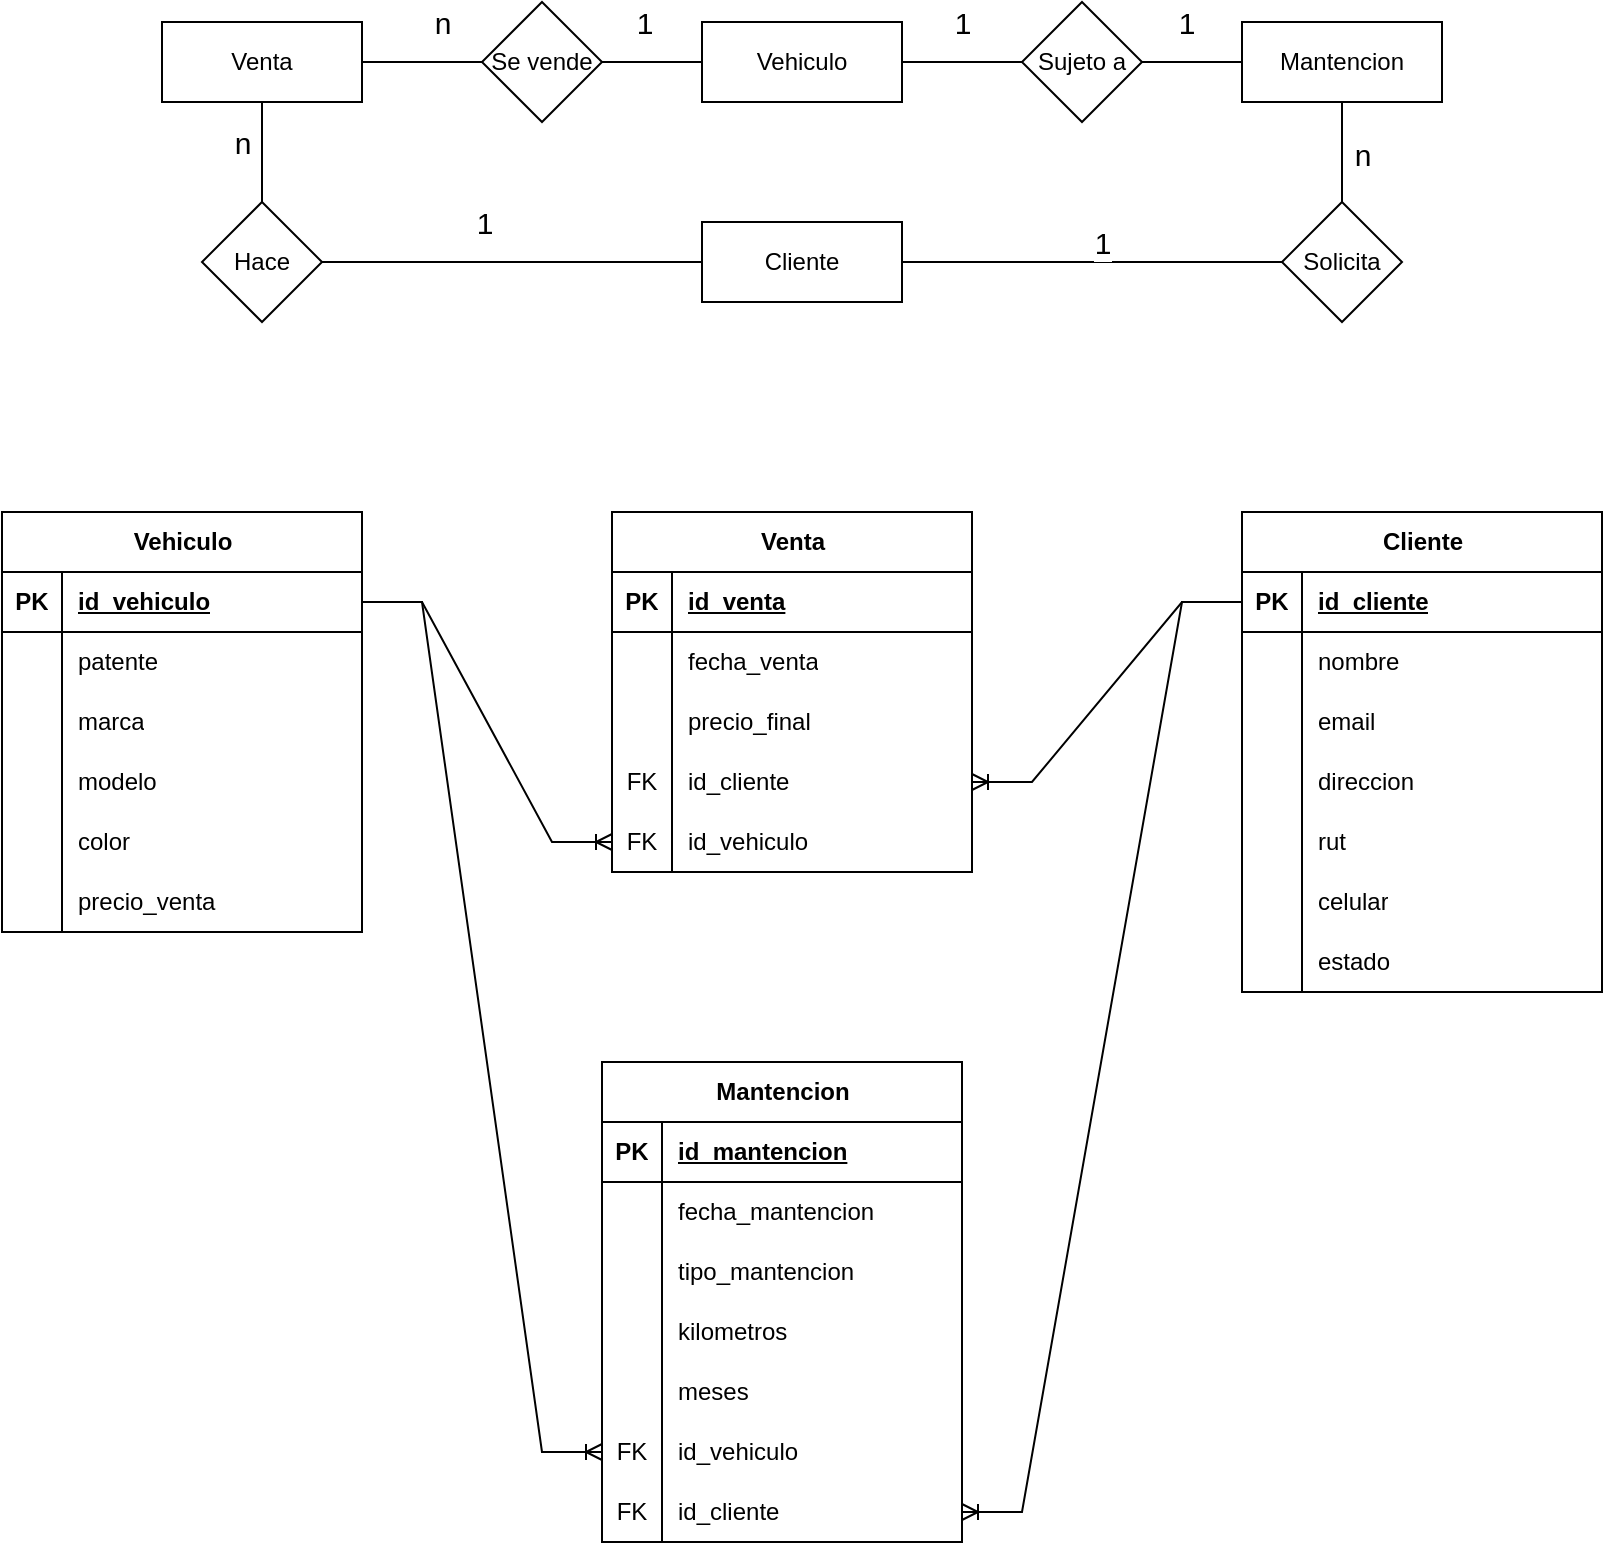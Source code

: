 <mxfile version="24.7.8">
  <diagram name="Modulo 3 | Ejercicio 1" id="o_HtI7HQGB5hyxPRNm6t">
    <mxGraphModel dx="1195" dy="673" grid="1" gridSize="10" guides="1" tooltips="1" connect="1" arrows="1" fold="1" page="1" pageScale="1" pageWidth="850" pageHeight="1100" math="0" shadow="0">
      <root>
        <mxCell id="0" />
        <mxCell id="1" parent="0" />
        <mxCell id="LucQXg61lCwpL9IWr-cL-1" value="Venta" style="whiteSpace=wrap;html=1;align=center;" vertex="1" parent="1">
          <mxGeometry x="110" y="50" width="100" height="40" as="geometry" />
        </mxCell>
        <mxCell id="LucQXg61lCwpL9IWr-cL-2" value="Vehiculo" style="whiteSpace=wrap;html=1;align=center;" vertex="1" parent="1">
          <mxGeometry x="380" y="50" width="100" height="40" as="geometry" />
        </mxCell>
        <mxCell id="LucQXg61lCwpL9IWr-cL-15" value="&lt;font style=&quot;font-size: 15px;&quot;&gt;1&lt;/font&gt;" style="edgeStyle=orthogonalEdgeStyle;rounded=0;orthogonalLoop=1;jettySize=auto;html=1;entryX=0;entryY=0.5;entryDx=0;entryDy=0;endArrow=none;endFill=0;" edge="1" parent="1" source="LucQXg61lCwpL9IWr-cL-3" target="LucQXg61lCwpL9IWr-cL-12">
          <mxGeometry x="0.053" y="10" relative="1" as="geometry">
            <mxPoint as="offset" />
          </mxGeometry>
        </mxCell>
        <mxCell id="LucQXg61lCwpL9IWr-cL-19" style="edgeStyle=orthogonalEdgeStyle;rounded=0;orthogonalLoop=1;jettySize=auto;html=1;entryX=1;entryY=0.5;entryDx=0;entryDy=0;endArrow=none;endFill=0;" edge="1" parent="1" source="LucQXg61lCwpL9IWr-cL-3" target="LucQXg61lCwpL9IWr-cL-7">
          <mxGeometry relative="1" as="geometry" />
        </mxCell>
        <mxCell id="LucQXg61lCwpL9IWr-cL-21" value="&lt;font style=&quot;font-size: 15px;&quot;&gt;1&lt;/font&gt;" style="edgeLabel;html=1;align=center;verticalAlign=middle;resizable=0;points=[];" vertex="1" connectable="0" parent="LucQXg61lCwpL9IWr-cL-19">
          <mxGeometry x="0.123" relative="1" as="geometry">
            <mxPoint x="-3" y="-20" as="offset" />
          </mxGeometry>
        </mxCell>
        <mxCell id="LucQXg61lCwpL9IWr-cL-3" value="Cliente" style="whiteSpace=wrap;html=1;align=center;" vertex="1" parent="1">
          <mxGeometry x="380" y="150" width="100" height="40" as="geometry" />
        </mxCell>
        <mxCell id="LucQXg61lCwpL9IWr-cL-4" value="Mantencion" style="whiteSpace=wrap;html=1;align=center;" vertex="1" parent="1">
          <mxGeometry x="650" y="50" width="100" height="40" as="geometry" />
        </mxCell>
        <mxCell id="LucQXg61lCwpL9IWr-cL-16" style="edgeStyle=orthogonalEdgeStyle;rounded=0;orthogonalLoop=1;jettySize=auto;html=1;entryX=0;entryY=0.5;entryDx=0;entryDy=0;endArrow=none;endFill=0;" edge="1" parent="1" source="LucQXg61lCwpL9IWr-cL-5" target="LucQXg61lCwpL9IWr-cL-2">
          <mxGeometry relative="1" as="geometry" />
        </mxCell>
        <mxCell id="LucQXg61lCwpL9IWr-cL-18" value="&lt;font style=&quot;font-size: 15px;&quot;&gt;1&lt;/font&gt;" style="edgeLabel;html=1;align=center;verticalAlign=middle;resizable=0;points=[];" vertex="1" connectable="0" parent="LucQXg61lCwpL9IWr-cL-16">
          <mxGeometry x="-0.183" y="2" relative="1" as="geometry">
            <mxPoint y="-18" as="offset" />
          </mxGeometry>
        </mxCell>
        <mxCell id="LucQXg61lCwpL9IWr-cL-17" value="&lt;font style=&quot;font-size: 15px;&quot;&gt;n&lt;/font&gt;" style="edgeStyle=orthogonalEdgeStyle;rounded=0;orthogonalLoop=1;jettySize=auto;html=1;entryX=1;entryY=0.5;entryDx=0;entryDy=0;endArrow=none;endFill=0;" edge="1" parent="1" source="LucQXg61lCwpL9IWr-cL-5" target="LucQXg61lCwpL9IWr-cL-1">
          <mxGeometry x="-0.333" y="-20" relative="1" as="geometry">
            <Array as="points">
              <mxPoint x="240" y="70" />
              <mxPoint x="240" y="70" />
            </Array>
            <mxPoint as="offset" />
          </mxGeometry>
        </mxCell>
        <mxCell id="LucQXg61lCwpL9IWr-cL-5" value="Se vende" style="shape=rhombus;perimeter=rhombusPerimeter;whiteSpace=wrap;html=1;align=center;" vertex="1" parent="1">
          <mxGeometry x="270" y="40" width="60" height="60" as="geometry" />
        </mxCell>
        <mxCell id="LucQXg61lCwpL9IWr-cL-8" style="edgeStyle=orthogonalEdgeStyle;rounded=0;orthogonalLoop=1;jettySize=auto;html=1;entryX=0;entryY=0.5;entryDx=0;entryDy=0;endArrow=none;endFill=0;" edge="1" parent="1" source="LucQXg61lCwpL9IWr-cL-6" target="LucQXg61lCwpL9IWr-cL-4">
          <mxGeometry relative="1" as="geometry" />
        </mxCell>
        <mxCell id="LucQXg61lCwpL9IWr-cL-11" value="1" style="edgeLabel;html=1;align=center;verticalAlign=middle;resizable=0;points=[];fontSize=15;" vertex="1" connectable="0" parent="LucQXg61lCwpL9IWr-cL-8">
          <mxGeometry x="-0.12" y="-1" relative="1" as="geometry">
            <mxPoint y="-21" as="offset" />
          </mxGeometry>
        </mxCell>
        <mxCell id="LucQXg61lCwpL9IWr-cL-9" style="edgeStyle=orthogonalEdgeStyle;rounded=0;orthogonalLoop=1;jettySize=auto;html=1;exitX=0;exitY=0.5;exitDx=0;exitDy=0;entryX=1;entryY=0.5;entryDx=0;entryDy=0;endArrow=none;endFill=0;" edge="1" parent="1" source="LucQXg61lCwpL9IWr-cL-6" target="LucQXg61lCwpL9IWr-cL-2">
          <mxGeometry relative="1" as="geometry" />
        </mxCell>
        <mxCell id="LucQXg61lCwpL9IWr-cL-10" value="1" style="edgeLabel;html=1;align=center;verticalAlign=middle;resizable=0;points=[];fontSize=15;" vertex="1" connectable="0" parent="LucQXg61lCwpL9IWr-cL-9">
          <mxGeometry y="2" relative="1" as="geometry">
            <mxPoint y="-22" as="offset" />
          </mxGeometry>
        </mxCell>
        <mxCell id="LucQXg61lCwpL9IWr-cL-6" value="Sujeto a" style="shape=rhombus;perimeter=rhombusPerimeter;whiteSpace=wrap;html=1;align=center;" vertex="1" parent="1">
          <mxGeometry x="540" y="40" width="60" height="60" as="geometry" />
        </mxCell>
        <mxCell id="LucQXg61lCwpL9IWr-cL-20" value="&lt;font style=&quot;font-size: 15px;&quot;&gt;n&lt;/font&gt;" style="edgeStyle=orthogonalEdgeStyle;rounded=0;orthogonalLoop=1;jettySize=auto;html=1;entryX=0.5;entryY=1;entryDx=0;entryDy=0;endArrow=none;endFill=0;" edge="1" parent="1" source="LucQXg61lCwpL9IWr-cL-7" target="LucQXg61lCwpL9IWr-cL-1">
          <mxGeometry x="0.2" y="10" relative="1" as="geometry">
            <mxPoint as="offset" />
          </mxGeometry>
        </mxCell>
        <mxCell id="LucQXg61lCwpL9IWr-cL-7" value="Hace" style="shape=rhombus;perimeter=rhombusPerimeter;whiteSpace=wrap;html=1;align=center;" vertex="1" parent="1">
          <mxGeometry x="130" y="140" width="60" height="60" as="geometry" />
        </mxCell>
        <mxCell id="LucQXg61lCwpL9IWr-cL-13" style="edgeStyle=orthogonalEdgeStyle;rounded=0;orthogonalLoop=1;jettySize=auto;html=1;entryX=0.5;entryY=1;entryDx=0;entryDy=0;endArrow=none;endFill=0;" edge="1" parent="1" source="LucQXg61lCwpL9IWr-cL-12" target="LucQXg61lCwpL9IWr-cL-4">
          <mxGeometry relative="1" as="geometry" />
        </mxCell>
        <mxCell id="LucQXg61lCwpL9IWr-cL-14" value="&lt;font style=&quot;font-size: 15px;&quot;&gt;n&lt;/font&gt;" style="edgeLabel;html=1;align=center;verticalAlign=middle;resizable=0;points=[];" vertex="1" connectable="0" parent="LucQXg61lCwpL9IWr-cL-13">
          <mxGeometry x="-0.15" y="-3" relative="1" as="geometry">
            <mxPoint x="7" y="-3" as="offset" />
          </mxGeometry>
        </mxCell>
        <mxCell id="LucQXg61lCwpL9IWr-cL-12" value="Solicita" style="shape=rhombus;perimeter=rhombusPerimeter;whiteSpace=wrap;html=1;align=center;" vertex="1" parent="1">
          <mxGeometry x="670" y="140" width="60" height="60" as="geometry" />
        </mxCell>
        <mxCell id="LucQXg61lCwpL9IWr-cL-22" value="Vehiculo" style="shape=table;startSize=30;container=1;collapsible=1;childLayout=tableLayout;fixedRows=1;rowLines=0;fontStyle=1;align=center;resizeLast=1;html=1;" vertex="1" parent="1">
          <mxGeometry x="30" y="295" width="180" height="210" as="geometry" />
        </mxCell>
        <mxCell id="LucQXg61lCwpL9IWr-cL-23" value="" style="shape=tableRow;horizontal=0;startSize=0;swimlaneHead=0;swimlaneBody=0;fillColor=none;collapsible=0;dropTarget=0;points=[[0,0.5],[1,0.5]];portConstraint=eastwest;top=0;left=0;right=0;bottom=1;" vertex="1" parent="LucQXg61lCwpL9IWr-cL-22">
          <mxGeometry y="30" width="180" height="30" as="geometry" />
        </mxCell>
        <mxCell id="LucQXg61lCwpL9IWr-cL-24" value="PK" style="shape=partialRectangle;connectable=0;fillColor=none;top=0;left=0;bottom=0;right=0;fontStyle=1;overflow=hidden;whiteSpace=wrap;html=1;" vertex="1" parent="LucQXg61lCwpL9IWr-cL-23">
          <mxGeometry width="30" height="30" as="geometry">
            <mxRectangle width="30" height="30" as="alternateBounds" />
          </mxGeometry>
        </mxCell>
        <mxCell id="LucQXg61lCwpL9IWr-cL-25" value="id_vehiculo" style="shape=partialRectangle;connectable=0;fillColor=none;top=0;left=0;bottom=0;right=0;align=left;spacingLeft=6;fontStyle=5;overflow=hidden;whiteSpace=wrap;html=1;" vertex="1" parent="LucQXg61lCwpL9IWr-cL-23">
          <mxGeometry x="30" width="150" height="30" as="geometry">
            <mxRectangle width="150" height="30" as="alternateBounds" />
          </mxGeometry>
        </mxCell>
        <mxCell id="LucQXg61lCwpL9IWr-cL-26" value="" style="shape=tableRow;horizontal=0;startSize=0;swimlaneHead=0;swimlaneBody=0;fillColor=none;collapsible=0;dropTarget=0;points=[[0,0.5],[1,0.5]];portConstraint=eastwest;top=0;left=0;right=0;bottom=0;" vertex="1" parent="LucQXg61lCwpL9IWr-cL-22">
          <mxGeometry y="60" width="180" height="30" as="geometry" />
        </mxCell>
        <mxCell id="LucQXg61lCwpL9IWr-cL-27" value="" style="shape=partialRectangle;connectable=0;fillColor=none;top=0;left=0;bottom=0;right=0;editable=1;overflow=hidden;whiteSpace=wrap;html=1;" vertex="1" parent="LucQXg61lCwpL9IWr-cL-26">
          <mxGeometry width="30" height="30" as="geometry">
            <mxRectangle width="30" height="30" as="alternateBounds" />
          </mxGeometry>
        </mxCell>
        <mxCell id="LucQXg61lCwpL9IWr-cL-28" value="patente" style="shape=partialRectangle;connectable=0;fillColor=none;top=0;left=0;bottom=0;right=0;align=left;spacingLeft=6;overflow=hidden;whiteSpace=wrap;html=1;" vertex="1" parent="LucQXg61lCwpL9IWr-cL-26">
          <mxGeometry x="30" width="150" height="30" as="geometry">
            <mxRectangle width="150" height="30" as="alternateBounds" />
          </mxGeometry>
        </mxCell>
        <mxCell id="LucQXg61lCwpL9IWr-cL-29" value="" style="shape=tableRow;horizontal=0;startSize=0;swimlaneHead=0;swimlaneBody=0;fillColor=none;collapsible=0;dropTarget=0;points=[[0,0.5],[1,0.5]];portConstraint=eastwest;top=0;left=0;right=0;bottom=0;" vertex="1" parent="LucQXg61lCwpL9IWr-cL-22">
          <mxGeometry y="90" width="180" height="30" as="geometry" />
        </mxCell>
        <mxCell id="LucQXg61lCwpL9IWr-cL-30" value="" style="shape=partialRectangle;connectable=0;fillColor=none;top=0;left=0;bottom=0;right=0;editable=1;overflow=hidden;whiteSpace=wrap;html=1;" vertex="1" parent="LucQXg61lCwpL9IWr-cL-29">
          <mxGeometry width="30" height="30" as="geometry">
            <mxRectangle width="30" height="30" as="alternateBounds" />
          </mxGeometry>
        </mxCell>
        <mxCell id="LucQXg61lCwpL9IWr-cL-31" value="marca" style="shape=partialRectangle;connectable=0;fillColor=none;top=0;left=0;bottom=0;right=0;align=left;spacingLeft=6;overflow=hidden;whiteSpace=wrap;html=1;" vertex="1" parent="LucQXg61lCwpL9IWr-cL-29">
          <mxGeometry x="30" width="150" height="30" as="geometry">
            <mxRectangle width="150" height="30" as="alternateBounds" />
          </mxGeometry>
        </mxCell>
        <mxCell id="LucQXg61lCwpL9IWr-cL-32" value="" style="shape=tableRow;horizontal=0;startSize=0;swimlaneHead=0;swimlaneBody=0;fillColor=none;collapsible=0;dropTarget=0;points=[[0,0.5],[1,0.5]];portConstraint=eastwest;top=0;left=0;right=0;bottom=0;" vertex="1" parent="LucQXg61lCwpL9IWr-cL-22">
          <mxGeometry y="120" width="180" height="30" as="geometry" />
        </mxCell>
        <mxCell id="LucQXg61lCwpL9IWr-cL-33" value="" style="shape=partialRectangle;connectable=0;fillColor=none;top=0;left=0;bottom=0;right=0;editable=1;overflow=hidden;whiteSpace=wrap;html=1;" vertex="1" parent="LucQXg61lCwpL9IWr-cL-32">
          <mxGeometry width="30" height="30" as="geometry">
            <mxRectangle width="30" height="30" as="alternateBounds" />
          </mxGeometry>
        </mxCell>
        <mxCell id="LucQXg61lCwpL9IWr-cL-34" value="modelo" style="shape=partialRectangle;connectable=0;fillColor=none;top=0;left=0;bottom=0;right=0;align=left;spacingLeft=6;overflow=hidden;whiteSpace=wrap;html=1;" vertex="1" parent="LucQXg61lCwpL9IWr-cL-32">
          <mxGeometry x="30" width="150" height="30" as="geometry">
            <mxRectangle width="150" height="30" as="alternateBounds" />
          </mxGeometry>
        </mxCell>
        <mxCell id="LucQXg61lCwpL9IWr-cL-35" value="" style="shape=tableRow;horizontal=0;startSize=0;swimlaneHead=0;swimlaneBody=0;fillColor=none;collapsible=0;dropTarget=0;points=[[0,0.5],[1,0.5]];portConstraint=eastwest;top=0;left=0;right=0;bottom=0;" vertex="1" parent="LucQXg61lCwpL9IWr-cL-22">
          <mxGeometry y="150" width="180" height="30" as="geometry" />
        </mxCell>
        <mxCell id="LucQXg61lCwpL9IWr-cL-36" value="" style="shape=partialRectangle;connectable=0;fillColor=none;top=0;left=0;bottom=0;right=0;editable=1;overflow=hidden;whiteSpace=wrap;html=1;" vertex="1" parent="LucQXg61lCwpL9IWr-cL-35">
          <mxGeometry width="30" height="30" as="geometry">
            <mxRectangle width="30" height="30" as="alternateBounds" />
          </mxGeometry>
        </mxCell>
        <mxCell id="LucQXg61lCwpL9IWr-cL-37" value="color" style="shape=partialRectangle;connectable=0;fillColor=none;top=0;left=0;bottom=0;right=0;align=left;spacingLeft=6;overflow=hidden;whiteSpace=wrap;html=1;" vertex="1" parent="LucQXg61lCwpL9IWr-cL-35">
          <mxGeometry x="30" width="150" height="30" as="geometry">
            <mxRectangle width="150" height="30" as="alternateBounds" />
          </mxGeometry>
        </mxCell>
        <mxCell id="LucQXg61lCwpL9IWr-cL-38" value="" style="shape=tableRow;horizontal=0;startSize=0;swimlaneHead=0;swimlaneBody=0;fillColor=none;collapsible=0;dropTarget=0;points=[[0,0.5],[1,0.5]];portConstraint=eastwest;top=0;left=0;right=0;bottom=0;" vertex="1" parent="LucQXg61lCwpL9IWr-cL-22">
          <mxGeometry y="180" width="180" height="30" as="geometry" />
        </mxCell>
        <mxCell id="LucQXg61lCwpL9IWr-cL-39" value="" style="shape=partialRectangle;connectable=0;fillColor=none;top=0;left=0;bottom=0;right=0;editable=1;overflow=hidden;whiteSpace=wrap;html=1;" vertex="1" parent="LucQXg61lCwpL9IWr-cL-38">
          <mxGeometry width="30" height="30" as="geometry">
            <mxRectangle width="30" height="30" as="alternateBounds" />
          </mxGeometry>
        </mxCell>
        <mxCell id="LucQXg61lCwpL9IWr-cL-40" value="precio_venta" style="shape=partialRectangle;connectable=0;fillColor=none;top=0;left=0;bottom=0;right=0;align=left;spacingLeft=6;overflow=hidden;whiteSpace=wrap;html=1;" vertex="1" parent="LucQXg61lCwpL9IWr-cL-38">
          <mxGeometry x="30" width="150" height="30" as="geometry">
            <mxRectangle width="150" height="30" as="alternateBounds" />
          </mxGeometry>
        </mxCell>
        <mxCell id="LucQXg61lCwpL9IWr-cL-47" value="Venta" style="shape=table;startSize=30;container=1;collapsible=1;childLayout=tableLayout;fixedRows=1;rowLines=0;fontStyle=1;align=center;resizeLast=1;html=1;" vertex="1" parent="1">
          <mxGeometry x="335" y="295" width="180" height="180" as="geometry" />
        </mxCell>
        <mxCell id="LucQXg61lCwpL9IWr-cL-48" value="" style="shape=tableRow;horizontal=0;startSize=0;swimlaneHead=0;swimlaneBody=0;fillColor=none;collapsible=0;dropTarget=0;points=[[0,0.5],[1,0.5]];portConstraint=eastwest;top=0;left=0;right=0;bottom=1;" vertex="1" parent="LucQXg61lCwpL9IWr-cL-47">
          <mxGeometry y="30" width="180" height="30" as="geometry" />
        </mxCell>
        <mxCell id="LucQXg61lCwpL9IWr-cL-49" value="PK" style="shape=partialRectangle;connectable=0;fillColor=none;top=0;left=0;bottom=0;right=0;fontStyle=1;overflow=hidden;whiteSpace=wrap;html=1;" vertex="1" parent="LucQXg61lCwpL9IWr-cL-48">
          <mxGeometry width="30" height="30" as="geometry">
            <mxRectangle width="30" height="30" as="alternateBounds" />
          </mxGeometry>
        </mxCell>
        <mxCell id="LucQXg61lCwpL9IWr-cL-50" value="id_venta" style="shape=partialRectangle;connectable=0;fillColor=none;top=0;left=0;bottom=0;right=0;align=left;spacingLeft=6;fontStyle=5;overflow=hidden;whiteSpace=wrap;html=1;" vertex="1" parent="LucQXg61lCwpL9IWr-cL-48">
          <mxGeometry x="30" width="150" height="30" as="geometry">
            <mxRectangle width="150" height="30" as="alternateBounds" />
          </mxGeometry>
        </mxCell>
        <mxCell id="LucQXg61lCwpL9IWr-cL-51" value="" style="shape=tableRow;horizontal=0;startSize=0;swimlaneHead=0;swimlaneBody=0;fillColor=none;collapsible=0;dropTarget=0;points=[[0,0.5],[1,0.5]];portConstraint=eastwest;top=0;left=0;right=0;bottom=0;" vertex="1" parent="LucQXg61lCwpL9IWr-cL-47">
          <mxGeometry y="60" width="180" height="30" as="geometry" />
        </mxCell>
        <mxCell id="LucQXg61lCwpL9IWr-cL-52" value="" style="shape=partialRectangle;connectable=0;fillColor=none;top=0;left=0;bottom=0;right=0;editable=1;overflow=hidden;whiteSpace=wrap;html=1;" vertex="1" parent="LucQXg61lCwpL9IWr-cL-51">
          <mxGeometry width="30" height="30" as="geometry">
            <mxRectangle width="30" height="30" as="alternateBounds" />
          </mxGeometry>
        </mxCell>
        <mxCell id="LucQXg61lCwpL9IWr-cL-53" value="fecha_venta" style="shape=partialRectangle;connectable=0;fillColor=none;top=0;left=0;bottom=0;right=0;align=left;spacingLeft=6;overflow=hidden;whiteSpace=wrap;html=1;" vertex="1" parent="LucQXg61lCwpL9IWr-cL-51">
          <mxGeometry x="30" width="150" height="30" as="geometry">
            <mxRectangle width="150" height="30" as="alternateBounds" />
          </mxGeometry>
        </mxCell>
        <mxCell id="LucQXg61lCwpL9IWr-cL-60" value="" style="shape=tableRow;horizontal=0;startSize=0;swimlaneHead=0;swimlaneBody=0;fillColor=none;collapsible=0;dropTarget=0;points=[[0,0.5],[1,0.5]];portConstraint=eastwest;top=0;left=0;right=0;bottom=0;" vertex="1" parent="LucQXg61lCwpL9IWr-cL-47">
          <mxGeometry y="90" width="180" height="30" as="geometry" />
        </mxCell>
        <mxCell id="LucQXg61lCwpL9IWr-cL-61" value="" style="shape=partialRectangle;connectable=0;fillColor=none;top=0;left=0;bottom=0;right=0;editable=1;overflow=hidden;whiteSpace=wrap;html=1;" vertex="1" parent="LucQXg61lCwpL9IWr-cL-60">
          <mxGeometry width="30" height="30" as="geometry">
            <mxRectangle width="30" height="30" as="alternateBounds" />
          </mxGeometry>
        </mxCell>
        <mxCell id="LucQXg61lCwpL9IWr-cL-62" value="precio_final" style="shape=partialRectangle;connectable=0;fillColor=none;top=0;left=0;bottom=0;right=0;align=left;spacingLeft=6;overflow=hidden;whiteSpace=wrap;html=1;" vertex="1" parent="LucQXg61lCwpL9IWr-cL-60">
          <mxGeometry x="30" width="150" height="30" as="geometry">
            <mxRectangle width="150" height="30" as="alternateBounds" />
          </mxGeometry>
        </mxCell>
        <mxCell id="LucQXg61lCwpL9IWr-cL-54" value="" style="shape=tableRow;horizontal=0;startSize=0;swimlaneHead=0;swimlaneBody=0;fillColor=none;collapsible=0;dropTarget=0;points=[[0,0.5],[1,0.5]];portConstraint=eastwest;top=0;left=0;right=0;bottom=0;" vertex="1" parent="LucQXg61lCwpL9IWr-cL-47">
          <mxGeometry y="120" width="180" height="30" as="geometry" />
        </mxCell>
        <mxCell id="LucQXg61lCwpL9IWr-cL-55" value="FK" style="shape=partialRectangle;connectable=0;fillColor=none;top=0;left=0;bottom=0;right=0;editable=1;overflow=hidden;whiteSpace=wrap;html=1;" vertex="1" parent="LucQXg61lCwpL9IWr-cL-54">
          <mxGeometry width="30" height="30" as="geometry">
            <mxRectangle width="30" height="30" as="alternateBounds" />
          </mxGeometry>
        </mxCell>
        <mxCell id="LucQXg61lCwpL9IWr-cL-56" value="id_cliente" style="shape=partialRectangle;connectable=0;fillColor=none;top=0;left=0;bottom=0;right=0;align=left;spacingLeft=6;overflow=hidden;whiteSpace=wrap;html=1;" vertex="1" parent="LucQXg61lCwpL9IWr-cL-54">
          <mxGeometry x="30" width="150" height="30" as="geometry">
            <mxRectangle width="150" height="30" as="alternateBounds" />
          </mxGeometry>
        </mxCell>
        <mxCell id="LucQXg61lCwpL9IWr-cL-57" value="" style="shape=tableRow;horizontal=0;startSize=0;swimlaneHead=0;swimlaneBody=0;fillColor=none;collapsible=0;dropTarget=0;points=[[0,0.5],[1,0.5]];portConstraint=eastwest;top=0;left=0;right=0;bottom=0;" vertex="1" parent="LucQXg61lCwpL9IWr-cL-47">
          <mxGeometry y="150" width="180" height="30" as="geometry" />
        </mxCell>
        <mxCell id="LucQXg61lCwpL9IWr-cL-58" value="FK" style="shape=partialRectangle;connectable=0;fillColor=none;top=0;left=0;bottom=0;right=0;editable=1;overflow=hidden;whiteSpace=wrap;html=1;" vertex="1" parent="LucQXg61lCwpL9IWr-cL-57">
          <mxGeometry width="30" height="30" as="geometry">
            <mxRectangle width="30" height="30" as="alternateBounds" />
          </mxGeometry>
        </mxCell>
        <mxCell id="LucQXg61lCwpL9IWr-cL-59" value="id_vehiculo" style="shape=partialRectangle;connectable=0;fillColor=none;top=0;left=0;bottom=0;right=0;align=left;spacingLeft=6;overflow=hidden;whiteSpace=wrap;html=1;" vertex="1" parent="LucQXg61lCwpL9IWr-cL-57">
          <mxGeometry x="30" width="150" height="30" as="geometry">
            <mxRectangle width="150" height="30" as="alternateBounds" />
          </mxGeometry>
        </mxCell>
        <mxCell id="LucQXg61lCwpL9IWr-cL-67" value="" style="edgeStyle=entityRelationEdgeStyle;fontSize=12;html=1;endArrow=ERoneToMany;rounded=0;" edge="1" parent="1" source="LucQXg61lCwpL9IWr-cL-23" target="LucQXg61lCwpL9IWr-cL-57">
          <mxGeometry width="100" height="100" relative="1" as="geometry">
            <mxPoint x="240" y="470" as="sourcePoint" />
            <mxPoint x="340" y="370" as="targetPoint" />
          </mxGeometry>
        </mxCell>
        <mxCell id="LucQXg61lCwpL9IWr-cL-68" value="Cliente" style="shape=table;startSize=30;container=1;collapsible=1;childLayout=tableLayout;fixedRows=1;rowLines=0;fontStyle=1;align=center;resizeLast=1;html=1;" vertex="1" parent="1">
          <mxGeometry x="650" y="295" width="180" height="240" as="geometry" />
        </mxCell>
        <mxCell id="LucQXg61lCwpL9IWr-cL-69" value="" style="shape=tableRow;horizontal=0;startSize=0;swimlaneHead=0;swimlaneBody=0;fillColor=none;collapsible=0;dropTarget=0;points=[[0,0.5],[1,0.5]];portConstraint=eastwest;top=0;left=0;right=0;bottom=1;" vertex="1" parent="LucQXg61lCwpL9IWr-cL-68">
          <mxGeometry y="30" width="180" height="30" as="geometry" />
        </mxCell>
        <mxCell id="LucQXg61lCwpL9IWr-cL-70" value="PK" style="shape=partialRectangle;connectable=0;fillColor=none;top=0;left=0;bottom=0;right=0;fontStyle=1;overflow=hidden;whiteSpace=wrap;html=1;" vertex="1" parent="LucQXg61lCwpL9IWr-cL-69">
          <mxGeometry width="30" height="30" as="geometry">
            <mxRectangle width="30" height="30" as="alternateBounds" />
          </mxGeometry>
        </mxCell>
        <mxCell id="LucQXg61lCwpL9IWr-cL-71" value="id_cliente" style="shape=partialRectangle;connectable=0;fillColor=none;top=0;left=0;bottom=0;right=0;align=left;spacingLeft=6;fontStyle=5;overflow=hidden;whiteSpace=wrap;html=1;" vertex="1" parent="LucQXg61lCwpL9IWr-cL-69">
          <mxGeometry x="30" width="150" height="30" as="geometry">
            <mxRectangle width="150" height="30" as="alternateBounds" />
          </mxGeometry>
        </mxCell>
        <mxCell id="LucQXg61lCwpL9IWr-cL-72" value="" style="shape=tableRow;horizontal=0;startSize=0;swimlaneHead=0;swimlaneBody=0;fillColor=none;collapsible=0;dropTarget=0;points=[[0,0.5],[1,0.5]];portConstraint=eastwest;top=0;left=0;right=0;bottom=0;" vertex="1" parent="LucQXg61lCwpL9IWr-cL-68">
          <mxGeometry y="60" width="180" height="30" as="geometry" />
        </mxCell>
        <mxCell id="LucQXg61lCwpL9IWr-cL-73" value="" style="shape=partialRectangle;connectable=0;fillColor=none;top=0;left=0;bottom=0;right=0;editable=1;overflow=hidden;whiteSpace=wrap;html=1;" vertex="1" parent="LucQXg61lCwpL9IWr-cL-72">
          <mxGeometry width="30" height="30" as="geometry">
            <mxRectangle width="30" height="30" as="alternateBounds" />
          </mxGeometry>
        </mxCell>
        <mxCell id="LucQXg61lCwpL9IWr-cL-74" value="nombre" style="shape=partialRectangle;connectable=0;fillColor=none;top=0;left=0;bottom=0;right=0;align=left;spacingLeft=6;overflow=hidden;whiteSpace=wrap;html=1;" vertex="1" parent="LucQXg61lCwpL9IWr-cL-72">
          <mxGeometry x="30" width="150" height="30" as="geometry">
            <mxRectangle width="150" height="30" as="alternateBounds" />
          </mxGeometry>
        </mxCell>
        <mxCell id="LucQXg61lCwpL9IWr-cL-75" value="" style="shape=tableRow;horizontal=0;startSize=0;swimlaneHead=0;swimlaneBody=0;fillColor=none;collapsible=0;dropTarget=0;points=[[0,0.5],[1,0.5]];portConstraint=eastwest;top=0;left=0;right=0;bottom=0;" vertex="1" parent="LucQXg61lCwpL9IWr-cL-68">
          <mxGeometry y="90" width="180" height="30" as="geometry" />
        </mxCell>
        <mxCell id="LucQXg61lCwpL9IWr-cL-76" value="" style="shape=partialRectangle;connectable=0;fillColor=none;top=0;left=0;bottom=0;right=0;editable=1;overflow=hidden;whiteSpace=wrap;html=1;" vertex="1" parent="LucQXg61lCwpL9IWr-cL-75">
          <mxGeometry width="30" height="30" as="geometry">
            <mxRectangle width="30" height="30" as="alternateBounds" />
          </mxGeometry>
        </mxCell>
        <mxCell id="LucQXg61lCwpL9IWr-cL-77" value="email" style="shape=partialRectangle;connectable=0;fillColor=none;top=0;left=0;bottom=0;right=0;align=left;spacingLeft=6;overflow=hidden;whiteSpace=wrap;html=1;" vertex="1" parent="LucQXg61lCwpL9IWr-cL-75">
          <mxGeometry x="30" width="150" height="30" as="geometry">
            <mxRectangle width="150" height="30" as="alternateBounds" />
          </mxGeometry>
        </mxCell>
        <mxCell id="LucQXg61lCwpL9IWr-cL-78" value="" style="shape=tableRow;horizontal=0;startSize=0;swimlaneHead=0;swimlaneBody=0;fillColor=none;collapsible=0;dropTarget=0;points=[[0,0.5],[1,0.5]];portConstraint=eastwest;top=0;left=0;right=0;bottom=0;" vertex="1" parent="LucQXg61lCwpL9IWr-cL-68">
          <mxGeometry y="120" width="180" height="30" as="geometry" />
        </mxCell>
        <mxCell id="LucQXg61lCwpL9IWr-cL-79" value="" style="shape=partialRectangle;connectable=0;fillColor=none;top=0;left=0;bottom=0;right=0;editable=1;overflow=hidden;whiteSpace=wrap;html=1;" vertex="1" parent="LucQXg61lCwpL9IWr-cL-78">
          <mxGeometry width="30" height="30" as="geometry">
            <mxRectangle width="30" height="30" as="alternateBounds" />
          </mxGeometry>
        </mxCell>
        <mxCell id="LucQXg61lCwpL9IWr-cL-80" value="direccion" style="shape=partialRectangle;connectable=0;fillColor=none;top=0;left=0;bottom=0;right=0;align=left;spacingLeft=6;overflow=hidden;whiteSpace=wrap;html=1;" vertex="1" parent="LucQXg61lCwpL9IWr-cL-78">
          <mxGeometry x="30" width="150" height="30" as="geometry">
            <mxRectangle width="150" height="30" as="alternateBounds" />
          </mxGeometry>
        </mxCell>
        <mxCell id="LucQXg61lCwpL9IWr-cL-81" value="" style="shape=tableRow;horizontal=0;startSize=0;swimlaneHead=0;swimlaneBody=0;fillColor=none;collapsible=0;dropTarget=0;points=[[0,0.5],[1,0.5]];portConstraint=eastwest;top=0;left=0;right=0;bottom=0;" vertex="1" parent="LucQXg61lCwpL9IWr-cL-68">
          <mxGeometry y="150" width="180" height="30" as="geometry" />
        </mxCell>
        <mxCell id="LucQXg61lCwpL9IWr-cL-82" value="" style="shape=partialRectangle;connectable=0;fillColor=none;top=0;left=0;bottom=0;right=0;editable=1;overflow=hidden;whiteSpace=wrap;html=1;" vertex="1" parent="LucQXg61lCwpL9IWr-cL-81">
          <mxGeometry width="30" height="30" as="geometry">
            <mxRectangle width="30" height="30" as="alternateBounds" />
          </mxGeometry>
        </mxCell>
        <mxCell id="LucQXg61lCwpL9IWr-cL-83" value="rut" style="shape=partialRectangle;connectable=0;fillColor=none;top=0;left=0;bottom=0;right=0;align=left;spacingLeft=6;overflow=hidden;whiteSpace=wrap;html=1;" vertex="1" parent="LucQXg61lCwpL9IWr-cL-81">
          <mxGeometry x="30" width="150" height="30" as="geometry">
            <mxRectangle width="150" height="30" as="alternateBounds" />
          </mxGeometry>
        </mxCell>
        <mxCell id="LucQXg61lCwpL9IWr-cL-84" value="" style="shape=tableRow;horizontal=0;startSize=0;swimlaneHead=0;swimlaneBody=0;fillColor=none;collapsible=0;dropTarget=0;points=[[0,0.5],[1,0.5]];portConstraint=eastwest;top=0;left=0;right=0;bottom=0;" vertex="1" parent="LucQXg61lCwpL9IWr-cL-68">
          <mxGeometry y="180" width="180" height="30" as="geometry" />
        </mxCell>
        <mxCell id="LucQXg61lCwpL9IWr-cL-85" value="" style="shape=partialRectangle;connectable=0;fillColor=none;top=0;left=0;bottom=0;right=0;editable=1;overflow=hidden;whiteSpace=wrap;html=1;" vertex="1" parent="LucQXg61lCwpL9IWr-cL-84">
          <mxGeometry width="30" height="30" as="geometry">
            <mxRectangle width="30" height="30" as="alternateBounds" />
          </mxGeometry>
        </mxCell>
        <mxCell id="LucQXg61lCwpL9IWr-cL-86" value="celular" style="shape=partialRectangle;connectable=0;fillColor=none;top=0;left=0;bottom=0;right=0;align=left;spacingLeft=6;overflow=hidden;whiteSpace=wrap;html=1;" vertex="1" parent="LucQXg61lCwpL9IWr-cL-84">
          <mxGeometry x="30" width="150" height="30" as="geometry">
            <mxRectangle width="150" height="30" as="alternateBounds" />
          </mxGeometry>
        </mxCell>
        <mxCell id="LucQXg61lCwpL9IWr-cL-87" value="" style="shape=tableRow;horizontal=0;startSize=0;swimlaneHead=0;swimlaneBody=0;fillColor=none;collapsible=0;dropTarget=0;points=[[0,0.5],[1,0.5]];portConstraint=eastwest;top=0;left=0;right=0;bottom=0;" vertex="1" parent="LucQXg61lCwpL9IWr-cL-68">
          <mxGeometry y="210" width="180" height="30" as="geometry" />
        </mxCell>
        <mxCell id="LucQXg61lCwpL9IWr-cL-88" value="" style="shape=partialRectangle;connectable=0;fillColor=none;top=0;left=0;bottom=0;right=0;editable=1;overflow=hidden;whiteSpace=wrap;html=1;" vertex="1" parent="LucQXg61lCwpL9IWr-cL-87">
          <mxGeometry width="30" height="30" as="geometry">
            <mxRectangle width="30" height="30" as="alternateBounds" />
          </mxGeometry>
        </mxCell>
        <mxCell id="LucQXg61lCwpL9IWr-cL-89" value="estado" style="shape=partialRectangle;connectable=0;fillColor=none;top=0;left=0;bottom=0;right=0;align=left;spacingLeft=6;overflow=hidden;whiteSpace=wrap;html=1;" vertex="1" parent="LucQXg61lCwpL9IWr-cL-87">
          <mxGeometry x="30" width="150" height="30" as="geometry">
            <mxRectangle width="150" height="30" as="alternateBounds" />
          </mxGeometry>
        </mxCell>
        <mxCell id="LucQXg61lCwpL9IWr-cL-90" value="" style="edgeStyle=entityRelationEdgeStyle;fontSize=12;html=1;endArrow=ERoneToMany;rounded=0;" edge="1" parent="1" source="LucQXg61lCwpL9IWr-cL-69" target="LucQXg61lCwpL9IWr-cL-54">
          <mxGeometry width="100" height="100" relative="1" as="geometry">
            <mxPoint x="560" y="320" as="sourcePoint" />
            <mxPoint x="660" y="220" as="targetPoint" />
          </mxGeometry>
        </mxCell>
        <mxCell id="LucQXg61lCwpL9IWr-cL-91" value="Mantencion" style="shape=table;startSize=30;container=1;collapsible=1;childLayout=tableLayout;fixedRows=1;rowLines=0;fontStyle=1;align=center;resizeLast=1;html=1;" vertex="1" parent="1">
          <mxGeometry x="330" y="570" width="180" height="240" as="geometry" />
        </mxCell>
        <mxCell id="LucQXg61lCwpL9IWr-cL-92" value="" style="shape=tableRow;horizontal=0;startSize=0;swimlaneHead=0;swimlaneBody=0;fillColor=none;collapsible=0;dropTarget=0;points=[[0,0.5],[1,0.5]];portConstraint=eastwest;top=0;left=0;right=0;bottom=1;" vertex="1" parent="LucQXg61lCwpL9IWr-cL-91">
          <mxGeometry y="30" width="180" height="30" as="geometry" />
        </mxCell>
        <mxCell id="LucQXg61lCwpL9IWr-cL-93" value="PK" style="shape=partialRectangle;connectable=0;fillColor=none;top=0;left=0;bottom=0;right=0;fontStyle=1;overflow=hidden;whiteSpace=wrap;html=1;" vertex="1" parent="LucQXg61lCwpL9IWr-cL-92">
          <mxGeometry width="30" height="30" as="geometry">
            <mxRectangle width="30" height="30" as="alternateBounds" />
          </mxGeometry>
        </mxCell>
        <mxCell id="LucQXg61lCwpL9IWr-cL-94" value="id_mantencion" style="shape=partialRectangle;connectable=0;fillColor=none;top=0;left=0;bottom=0;right=0;align=left;spacingLeft=6;fontStyle=5;overflow=hidden;whiteSpace=wrap;html=1;" vertex="1" parent="LucQXg61lCwpL9IWr-cL-92">
          <mxGeometry x="30" width="150" height="30" as="geometry">
            <mxRectangle width="150" height="30" as="alternateBounds" />
          </mxGeometry>
        </mxCell>
        <mxCell id="LucQXg61lCwpL9IWr-cL-95" value="" style="shape=tableRow;horizontal=0;startSize=0;swimlaneHead=0;swimlaneBody=0;fillColor=none;collapsible=0;dropTarget=0;points=[[0,0.5],[1,0.5]];portConstraint=eastwest;top=0;left=0;right=0;bottom=0;" vertex="1" parent="LucQXg61lCwpL9IWr-cL-91">
          <mxGeometry y="60" width="180" height="30" as="geometry" />
        </mxCell>
        <mxCell id="LucQXg61lCwpL9IWr-cL-96" value="" style="shape=partialRectangle;connectable=0;fillColor=none;top=0;left=0;bottom=0;right=0;editable=1;overflow=hidden;whiteSpace=wrap;html=1;" vertex="1" parent="LucQXg61lCwpL9IWr-cL-95">
          <mxGeometry width="30" height="30" as="geometry">
            <mxRectangle width="30" height="30" as="alternateBounds" />
          </mxGeometry>
        </mxCell>
        <mxCell id="LucQXg61lCwpL9IWr-cL-97" value="fecha_mantencion" style="shape=partialRectangle;connectable=0;fillColor=none;top=0;left=0;bottom=0;right=0;align=left;spacingLeft=6;overflow=hidden;whiteSpace=wrap;html=1;" vertex="1" parent="LucQXg61lCwpL9IWr-cL-95">
          <mxGeometry x="30" width="150" height="30" as="geometry">
            <mxRectangle width="150" height="30" as="alternateBounds" />
          </mxGeometry>
        </mxCell>
        <mxCell id="LucQXg61lCwpL9IWr-cL-98" value="" style="shape=tableRow;horizontal=0;startSize=0;swimlaneHead=0;swimlaneBody=0;fillColor=none;collapsible=0;dropTarget=0;points=[[0,0.5],[1,0.5]];portConstraint=eastwest;top=0;left=0;right=0;bottom=0;" vertex="1" parent="LucQXg61lCwpL9IWr-cL-91">
          <mxGeometry y="90" width="180" height="30" as="geometry" />
        </mxCell>
        <mxCell id="LucQXg61lCwpL9IWr-cL-99" value="" style="shape=partialRectangle;connectable=0;fillColor=none;top=0;left=0;bottom=0;right=0;editable=1;overflow=hidden;whiteSpace=wrap;html=1;" vertex="1" parent="LucQXg61lCwpL9IWr-cL-98">
          <mxGeometry width="30" height="30" as="geometry">
            <mxRectangle width="30" height="30" as="alternateBounds" />
          </mxGeometry>
        </mxCell>
        <mxCell id="LucQXg61lCwpL9IWr-cL-100" value="tipo_mantencion" style="shape=partialRectangle;connectable=0;fillColor=none;top=0;left=0;bottom=0;right=0;align=left;spacingLeft=6;overflow=hidden;whiteSpace=wrap;html=1;" vertex="1" parent="LucQXg61lCwpL9IWr-cL-98">
          <mxGeometry x="30" width="150" height="30" as="geometry">
            <mxRectangle width="150" height="30" as="alternateBounds" />
          </mxGeometry>
        </mxCell>
        <mxCell id="LucQXg61lCwpL9IWr-cL-101" value="" style="shape=tableRow;horizontal=0;startSize=0;swimlaneHead=0;swimlaneBody=0;fillColor=none;collapsible=0;dropTarget=0;points=[[0,0.5],[1,0.5]];portConstraint=eastwest;top=0;left=0;right=0;bottom=0;" vertex="1" parent="LucQXg61lCwpL9IWr-cL-91">
          <mxGeometry y="120" width="180" height="30" as="geometry" />
        </mxCell>
        <mxCell id="LucQXg61lCwpL9IWr-cL-102" value="" style="shape=partialRectangle;connectable=0;fillColor=none;top=0;left=0;bottom=0;right=0;editable=1;overflow=hidden;whiteSpace=wrap;html=1;" vertex="1" parent="LucQXg61lCwpL9IWr-cL-101">
          <mxGeometry width="30" height="30" as="geometry">
            <mxRectangle width="30" height="30" as="alternateBounds" />
          </mxGeometry>
        </mxCell>
        <mxCell id="LucQXg61lCwpL9IWr-cL-103" value="kilometros" style="shape=partialRectangle;connectable=0;fillColor=none;top=0;left=0;bottom=0;right=0;align=left;spacingLeft=6;overflow=hidden;whiteSpace=wrap;html=1;" vertex="1" parent="LucQXg61lCwpL9IWr-cL-101">
          <mxGeometry x="30" width="150" height="30" as="geometry">
            <mxRectangle width="150" height="30" as="alternateBounds" />
          </mxGeometry>
        </mxCell>
        <mxCell id="LucQXg61lCwpL9IWr-cL-104" value="" style="shape=tableRow;horizontal=0;startSize=0;swimlaneHead=0;swimlaneBody=0;fillColor=none;collapsible=0;dropTarget=0;points=[[0,0.5],[1,0.5]];portConstraint=eastwest;top=0;left=0;right=0;bottom=0;" vertex="1" parent="LucQXg61lCwpL9IWr-cL-91">
          <mxGeometry y="150" width="180" height="30" as="geometry" />
        </mxCell>
        <mxCell id="LucQXg61lCwpL9IWr-cL-105" value="" style="shape=partialRectangle;connectable=0;fillColor=none;top=0;left=0;bottom=0;right=0;editable=1;overflow=hidden;whiteSpace=wrap;html=1;" vertex="1" parent="LucQXg61lCwpL9IWr-cL-104">
          <mxGeometry width="30" height="30" as="geometry">
            <mxRectangle width="30" height="30" as="alternateBounds" />
          </mxGeometry>
        </mxCell>
        <mxCell id="LucQXg61lCwpL9IWr-cL-106" value="meses" style="shape=partialRectangle;connectable=0;fillColor=none;top=0;left=0;bottom=0;right=0;align=left;spacingLeft=6;overflow=hidden;whiteSpace=wrap;html=1;" vertex="1" parent="LucQXg61lCwpL9IWr-cL-104">
          <mxGeometry x="30" width="150" height="30" as="geometry">
            <mxRectangle width="150" height="30" as="alternateBounds" />
          </mxGeometry>
        </mxCell>
        <mxCell id="LucQXg61lCwpL9IWr-cL-107" value="" style="shape=tableRow;horizontal=0;startSize=0;swimlaneHead=0;swimlaneBody=0;fillColor=none;collapsible=0;dropTarget=0;points=[[0,0.5],[1,0.5]];portConstraint=eastwest;top=0;left=0;right=0;bottom=0;" vertex="1" parent="LucQXg61lCwpL9IWr-cL-91">
          <mxGeometry y="180" width="180" height="30" as="geometry" />
        </mxCell>
        <mxCell id="LucQXg61lCwpL9IWr-cL-108" value="FK" style="shape=partialRectangle;connectable=0;fillColor=none;top=0;left=0;bottom=0;right=0;editable=1;overflow=hidden;whiteSpace=wrap;html=1;" vertex="1" parent="LucQXg61lCwpL9IWr-cL-107">
          <mxGeometry width="30" height="30" as="geometry">
            <mxRectangle width="30" height="30" as="alternateBounds" />
          </mxGeometry>
        </mxCell>
        <mxCell id="LucQXg61lCwpL9IWr-cL-109" value="id_vehiculo" style="shape=partialRectangle;connectable=0;fillColor=none;top=0;left=0;bottom=0;right=0;align=left;spacingLeft=6;overflow=hidden;whiteSpace=wrap;html=1;" vertex="1" parent="LucQXg61lCwpL9IWr-cL-107">
          <mxGeometry x="30" width="150" height="30" as="geometry">
            <mxRectangle width="150" height="30" as="alternateBounds" />
          </mxGeometry>
        </mxCell>
        <mxCell id="LucQXg61lCwpL9IWr-cL-110" value="" style="shape=tableRow;horizontal=0;startSize=0;swimlaneHead=0;swimlaneBody=0;fillColor=none;collapsible=0;dropTarget=0;points=[[0,0.5],[1,0.5]];portConstraint=eastwest;top=0;left=0;right=0;bottom=0;" vertex="1" parent="LucQXg61lCwpL9IWr-cL-91">
          <mxGeometry y="210" width="180" height="30" as="geometry" />
        </mxCell>
        <mxCell id="LucQXg61lCwpL9IWr-cL-111" value="FK" style="shape=partialRectangle;connectable=0;fillColor=none;top=0;left=0;bottom=0;right=0;editable=1;overflow=hidden;whiteSpace=wrap;html=1;" vertex="1" parent="LucQXg61lCwpL9IWr-cL-110">
          <mxGeometry width="30" height="30" as="geometry">
            <mxRectangle width="30" height="30" as="alternateBounds" />
          </mxGeometry>
        </mxCell>
        <mxCell id="LucQXg61lCwpL9IWr-cL-112" value="id_cliente" style="shape=partialRectangle;connectable=0;fillColor=none;top=0;left=0;bottom=0;right=0;align=left;spacingLeft=6;overflow=hidden;whiteSpace=wrap;html=1;" vertex="1" parent="LucQXg61lCwpL9IWr-cL-110">
          <mxGeometry x="30" width="150" height="30" as="geometry">
            <mxRectangle width="150" height="30" as="alternateBounds" />
          </mxGeometry>
        </mxCell>
        <mxCell id="LucQXg61lCwpL9IWr-cL-116" value="" style="edgeStyle=entityRelationEdgeStyle;fontSize=12;html=1;endArrow=ERoneToMany;rounded=0;" edge="1" parent="1" source="LucQXg61lCwpL9IWr-cL-23" target="LucQXg61lCwpL9IWr-cL-107">
          <mxGeometry width="100" height="100" relative="1" as="geometry">
            <mxPoint x="300" y="620" as="sourcePoint" />
            <mxPoint x="400" y="520" as="targetPoint" />
          </mxGeometry>
        </mxCell>
        <mxCell id="LucQXg61lCwpL9IWr-cL-117" value="" style="edgeStyle=entityRelationEdgeStyle;fontSize=12;html=1;endArrow=ERoneToMany;rounded=0;" edge="1" parent="1" source="LucQXg61lCwpL9IWr-cL-69" target="LucQXg61lCwpL9IWr-cL-110">
          <mxGeometry width="100" height="100" relative="1" as="geometry">
            <mxPoint x="590" y="680" as="sourcePoint" />
            <mxPoint x="690" y="580" as="targetPoint" />
          </mxGeometry>
        </mxCell>
      </root>
    </mxGraphModel>
  </diagram>
</mxfile>
